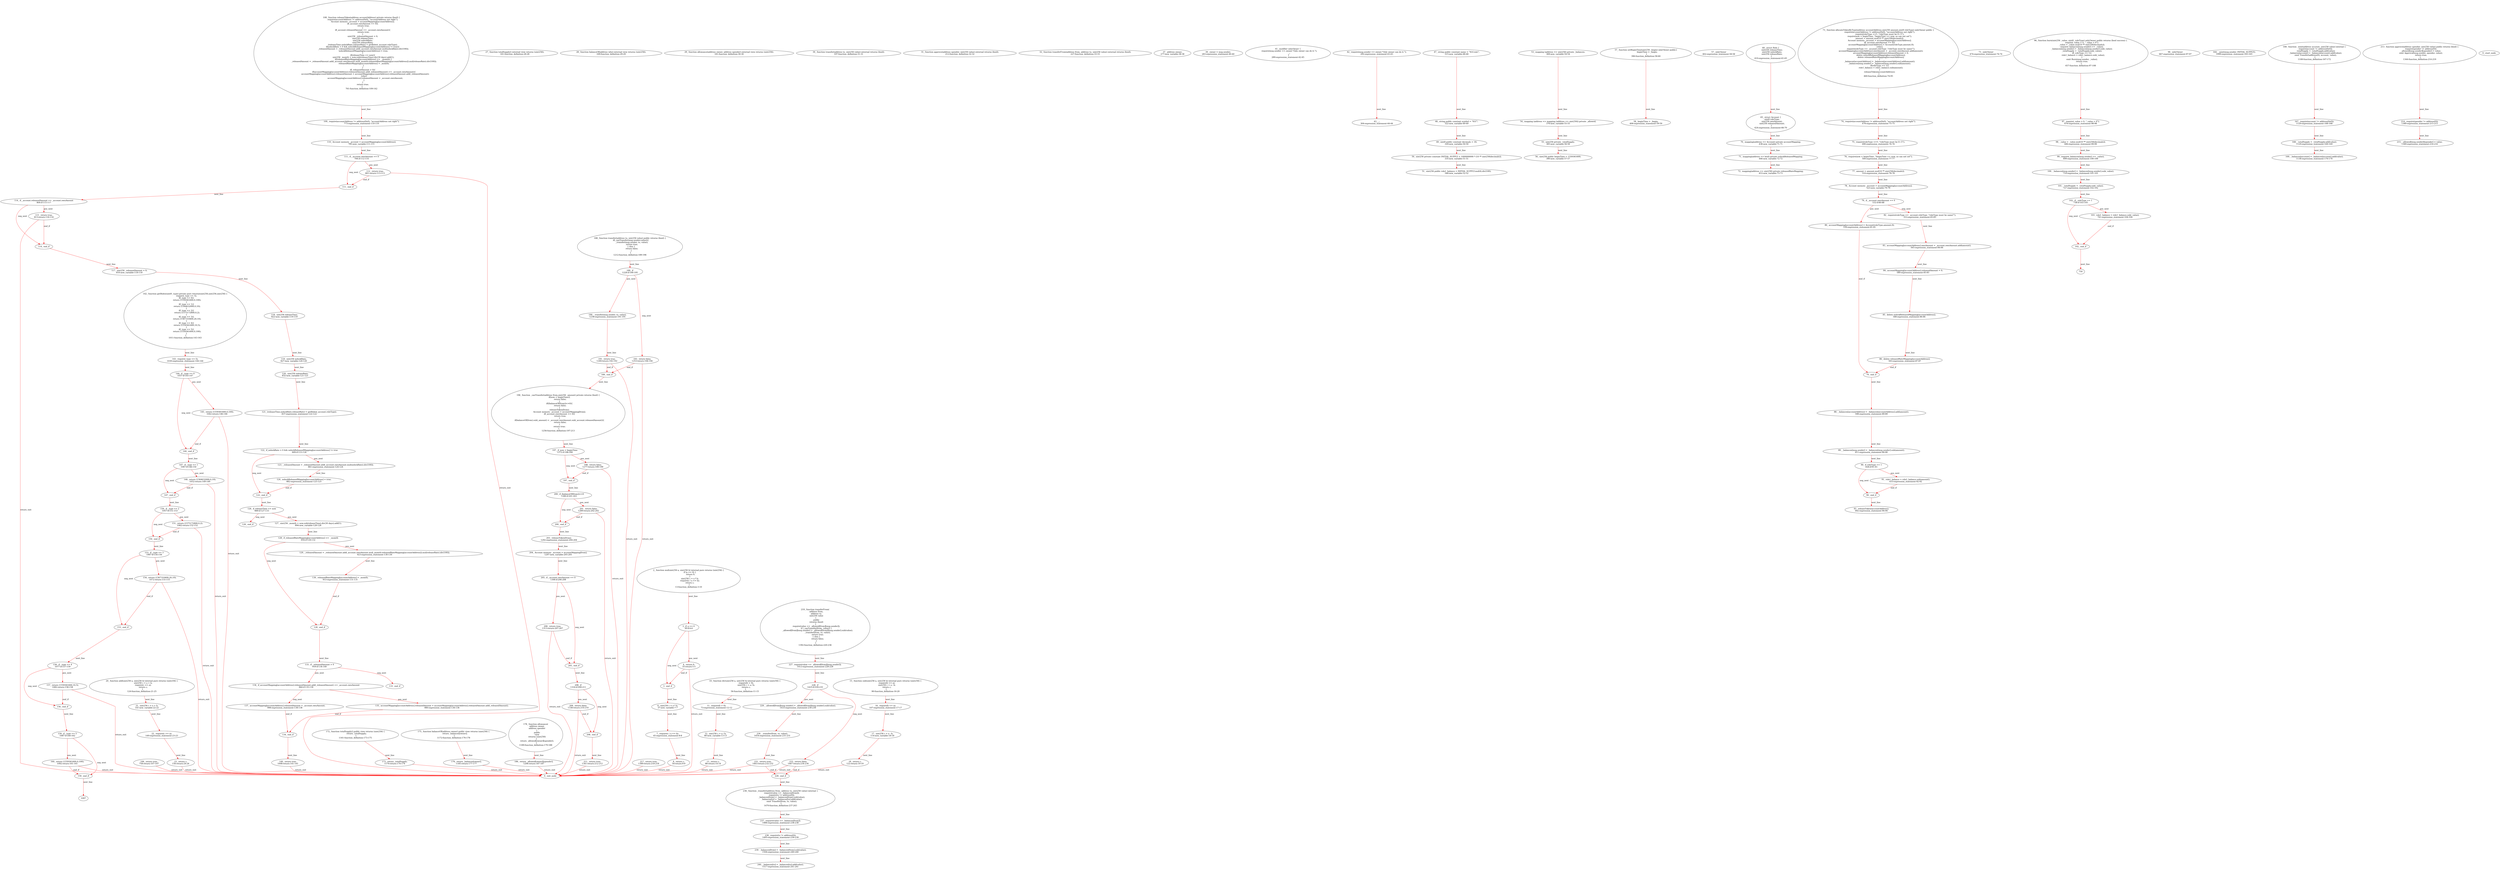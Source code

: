 digraph  {
13 [label="2_ function mul(uint256 a, uint256 b) internal pure returns (uint256) {\n    if (a == 0) {\n      return 0;\n    }\n    uint256 c = a * b;\n    require(c / a == b);\n    return c;\n  }\n13-function_definition-3-10", method="mul(uint256 a,uint256 b)", type_label=function_definition];
30 [label="3_ if_a == 0\n30-if-4-6", method="mul(uint256 a,uint256 b)", type_label=if];
1563 [label="3_ end_if", method="mul(uint256 a,uint256 b)", type_label=end_if];
35 [label="4_ return 0;\n35-return-5-5", method="mul(uint256 a,uint256 b)", type_label=return];
37 [label="6_ uint256 c = a * b;\n37-new_variable-7-7", method="mul(uint256 a,uint256 b)", type_label=new_variable];
45 [label="7_ require(c / a == b);\n45-expression_statement-8-8", method="mul(uint256 a,uint256 b)", type_label=expression_statement];
54 [label="8_ return c;\n54-return-9-9", method="mul(uint256 a,uint256 b)", type_label=return];
56 [label="10_ function div(uint256 a, uint256 b) internal pure returns (uint256) {\n    require(b > 0);\n    uint256 c = a / b;\n    return c;\n  }\n56-function_definition-11-15", method="div(uint256 a,uint256 b)", type_label=function_definition];
73 [label="11_ require(b > 0);\n73-expression_statement-12-12", method="div(uint256 a,uint256 b)", type_label=expression_statement];
80 [label="12_ uint256 c = a / b;\n80-new_variable-13-13", method="div(uint256 a,uint256 b)", type_label=new_variable];
88 [label="13_ return c;\n88-return-14-14", method="div(uint256 a,uint256 b)", type_label=return];
90 [label="15_ function sub(uint256 a, uint256 b) internal pure returns (uint256) {\n    require(b <= a);\n    uint256 c = a - b;\n    return c;\n  }\n90-function_definition-16-20", method="sub(uint256 a,uint256 b)", type_label=function_definition];
107 [label="16_ require(b <= a);\n107-expression_statement-17-17", method="sub(uint256 a,uint256 b)", type_label=expression_statement];
114 [label="17_ uint256 c = a - b;\n114-new_variable-18-18", method="sub(uint256 a,uint256 b)", type_label=new_variable];
122 [label="18_ return c;\n122-return-19-19", method="sub(uint256 a,uint256 b)", type_label=return];
124 [label="20_ function add(uint256 a, uint256 b) internal pure returns (uint256) {\n    uint256 c = a + b;\n    require(c >= a);\n    return c;\n  }\n124-function_definition-21-25", method="add(uint256 a,uint256 b)", type_label=function_definition];
141 [label="21_ uint256 c = a + b;\n141-new_variable-22-22", method="add(uint256 a,uint256 b)", type_label=new_variable];
149 [label="22_ require(c >= a);\n149-expression_statement-23-23", method="add(uint256 a,uint256 b)", type_label=expression_statement];
156 [label="23_ return c;\n156-return-24-24", method="add(uint256 a,uint256 b)", type_label=return];
161 [label="27_ function totalSupply() external view returns (uint256);\n161-function_definition-28-28", method="totalSupply()", type_label=function_definition];
169 [label="28_ function balanceOf(address who) external view returns (uint256);\n169-function_definition-29-29", method="balanceOf(address who)", type_label=function_definition];
181 [label="29_ function allowance(address owner, address spender) external view returns (uint256);\n181-function_definition-30-30", method="allowance(address owner,address spender)", type_label=function_definition];
197 [label="30_ function transfer(address to, uint256 value) external returns (bool);\n197-function_definition-31-31", method="transfer(address to,uint256 value)", type_label=function_definition];
212 [label="31_ function approve(address spender, uint256 value) external returns (bool);\n212-function_definition-32-32", method="approve(address spender,uint256 value)", type_label=function_definition];
227 [label="32_ function transferFrom(address from, address to, uint256 value) external returns (bool);\n227-function_definition-33-33", method="transferFrom(address from,address to,uint256 value)", type_label=function_definition];
277 [label="37_ address owner;\n277-new_variable-38-38", method="", type_label=new_variable];
283 [label="39_ owner = msg.sender;\n283-expression_statement-40-40", method="", type_label=expression_statement];
289 [label="41_ modifier onlyOwner {\n    require(msg.sender == owner,\"Only owner can do it.\");\n    _;\n  }\n289-expression_statement-42-45", method="", type_label=expression_statement];
292 [label="42_ require(msg.sender == owner,\"Only owner can do it.\");\n292-expression_statement-43-43", method="", type_label=expression_statement];
304 [label="43_ _;\n304-expression_statement-44-44", method="", type_label=expression_statement];
315 [label="47_ string public constant name = \"IGCcoin\";\n315-new_variable-48-48", method="", type_label=new_variable];
322 [label="48_ string public constant symbol = \"IGC\";\n322-new_variable-49-49", method="", type_label=new_variable];
329 [label="49_ uint8 public constant decimals = 18;\n329-new_variable-50-50", method="", type_label=new_variable];
335 [label="50_ uint256 private constant INITIAL_SUPPLY = 1000000000 * (10 ** uint256(decimals));\n335-new_variable-51-51", method="", type_label=new_variable];
348 [label="51_ uint256 public role1_balance = INITIAL_SUPPLY.mul(4).div(100);\n348-new_variable-52-52", method="", type_label=new_variable];
369 [label="53_ mapping (address => uint256) private _balances;\n369-new_variable-54-54", method="", type_label=new_variable];
376 [label="54_ mapping (address => mapping (address => uint256)) private _allowed;\n376-new_variable-55-55", method="", type_label=new_variable];
385 [label="55_ uint256 private _totalSupply;\n385-new_variable-56-56", method="", type_label=new_variable];
390 [label="56_ uint256 public beginTime = 1559361600;\n390-new_variable-57-57", method="", type_label=new_variable];
396 [label="57_ function setBeginTime(uint256 _begin) onlyOwner public{\n    beginTime = _begin;\n  }\n396-function_definition-58-60", method="setBeginTime(uint256 _begin)", type_label=function_definition];
402 [label="57_ onlyOwner\n402-expression_statement-58-58", method="setBeginTime(uint256 _begin)", type_label=expression_statement];
406 [label="58_ beginTime = _begin;\n406-expression_statement-59-59", method="setBeginTime(uint256 _begin)", type_label=expression_statement];
410 [label="60_ struct Role {\n    uint256 releaseTime;\n    uint256 nolockRate;\n    uint256 releaseRate;\n  }\n410-expression_statement-61-65", method="Role()", type_label=expression_statement];
424 [label="65_ struct Account {\n    uint8 roleType;\n    uint256 ownAmount;\n    uint256 releasedAmount;\n  }\n424-expression_statement-66-70", method="Account()", type_label=expression_statement];
438 [label="70_ mapping(address => Account) private accountMapping;\n438-new_variable-71-71", method="", type_label=new_variable];
446 [label="71_ mapping(address => bool) private nolockReleasedMapping;\n446-new_variable-72-72", method="", type_label=new_variable];
453 [label="72_ mapping(address => uint256) private releasedRateMapping;\n453-new_variable-73-73", method="", type_label=new_variable];
460 [label="73_ function allocateTokenByType(address accountAddress,uint256 amount,uint8 roleType) onlyOwner public {\n    require(accountAddress != address(0x0), \"accountAddress not right\");\n    require(roleType <=5 ,\"roleType must be 0~5\");\n    require(now < beginTime ,\"beginTime <= now, so can not set\");\n    amount = amount.mul(10 ** uint256(decimals));\n    Account memory _account = accountMapping[accountAddress];\n    if(_account.ownAmount == 0){\n         accountMapping[accountAddress] = Account(roleType,amount,0);\n    }else{\n        require(roleType == _account.roleType ,\"roleType must be same!\");\n        accountMapping[accountAddress].ownAmount = _account.ownAmount.add(amount);\n        accountMapping[accountAddress].releasedAmount = 0;\n        delete nolockReleasedMapping[accountAddress];\n        delete releasedRateMapping[accountAddress];\n    }\n    _balances[accountAddress] = _balances[accountAddress].add(amount);\n    _balances[msg.sender] = _balances[msg.sender].sub(amount);\n    if(roleType == 1){\n        role1_balance = role1_balance.sub(amount);\n    }\n    releaseToken(accountAddress);\n  }\n460-function_definition-74-95", method="allocateTokenByType(address accountAddress,uint256 amount,uint8 roleType)", type_label=function_definition];
474 [label="73_ onlyOwner\n474-expression_statement-74-74", method="allocateTokenByType(address accountAddress,uint256 amount,uint8 roleType)", type_label=expression_statement];
478 [label="74_ require(accountAddress != address(0x0), \"accountAddress not right\");\n478-expression_statement-75-75", method="allocateTokenByType(address accountAddress,uint256 amount,uint8 roleType)", type_label=expression_statement];
490 [label="75_ require(roleType <=5 ,\"roleType must be 0~5\");\n490-expression_statement-76-76", method="allocateTokenByType(address accountAddress,uint256 amount,uint8 roleType)", type_label=expression_statement];
500 [label="76_ require(now < beginTime ,\"beginTime <= now, so can not set\");\n500-expression_statement-77-77", method="allocateTokenByType(address accountAddress,uint256 amount,uint8 roleType)", type_label=expression_statement];
510 [label="77_ amount = amount.mul(10 ** uint256(decimals));\n510-expression_statement-78-78", method="allocateTokenByType(address accountAddress,uint256 amount,uint8 roleType)", type_label=expression_statement];
523 [label="78_ Account memory _account = accountMapping[accountAddress];\n523-new_variable-79-79", method="allocateTokenByType(address accountAddress,uint256 amount,uint8 roleType)", type_label=new_variable];
532 [label="79_ if__account.ownAmount == 0\n532-if-80-88", method="allocateTokenByType(address accountAddress,uint256 amount,uint8 roleType)", type_label=if];
2065 [label="79_ end_if", method="allocateTokenByType(address accountAddress,uint256 amount,uint8 roleType)", type_label=end_if];
539 [label="80_ accountMapping[accountAddress] = Account(roleType,amount,0);\n539-expression_statement-81-81", method="allocateTokenByType(address accountAddress,uint256 amount,uint8 roleType)", type_label=expression_statement];
553 [label="82_ require(roleType == _account.roleType ,\"roleType must be same!\");\n553-expression_statement-83-83", method="allocateTokenByType(address accountAddress,uint256 amount,uint8 roleType)", type_label=expression_statement];
565 [label="83_ accountMapping[accountAddress].ownAmount = _account.ownAmount.add(amount);\n565-expression_statement-84-84", method="allocateTokenByType(address accountAddress,uint256 amount,uint8 roleType)", type_label=expression_statement];
580 [label="84_ accountMapping[accountAddress].releasedAmount = 0;\n580-expression_statement-85-85", method="allocateTokenByType(address accountAddress,uint256 amount,uint8 roleType)", type_label=expression_statement];
588 [label="85_ delete nolockReleasedMapping[accountAddress];\n588-expression_statement-86-86", method="allocateTokenByType(address accountAddress,uint256 amount,uint8 roleType)", type_label=expression_statement];
593 [label="86_ delete releasedRateMapping[accountAddress];\n593-expression_statement-87-87", method="allocateTokenByType(address accountAddress,uint256 amount,uint8 roleType)", type_label=expression_statement];
598 [label="88_ _balances[accountAddress] = _balances[accountAddress].add(amount);\n598-expression_statement-89-89", method="allocateTokenByType(address accountAddress,uint256 amount,uint8 roleType)", type_label=expression_statement];
611 [label="89_ _balances[msg.sender] = _balances[msg.sender].sub(amount);\n611-expression_statement-90-90", method="allocateTokenByType(address accountAddress,uint256 amount,uint8 roleType)", type_label=expression_statement];
628 [label="90_ if_roleType == 1\n628-if-91-93", method="allocateTokenByType(address accountAddress,uint256 amount,uint8 roleType)", type_label=if];
2161 [label="90_ end_if", method="allocateTokenByType(address accountAddress,uint256 amount,uint8 roleType)", type_label=end_if];
633 [label="91_ role1_balance = role1_balance.sub(amount);\n633-expression_statement-92-92", method="allocateTokenByType(address accountAddress,uint256 amount,uint8 roleType)", type_label=expression_statement];
642 [label="93_ releaseToken(accountAddress);\n642-expression_statement-94-94", method="allocateTokenByType(address accountAddress,uint256 amount,uint8 roleType)", type_label=expression_statement];
657 [label="96_ function burn(uint256 _value, uint8 _roleType) onlyOwner public returns (bool success) {\n    require(_value > 0, \"_value > 0\");\n    _value = _value.mul(10 ** uint256(decimals));\n    require(_balances[msg.sender] >= _value);\n    _balances[msg.sender] = _balances[msg.sender].sub(_value);\n    _totalSupply = _totalSupply.sub(_value);\n    if(_roleType == 1){\n        role1_balance = role1_balance.sub(_value);\n    }\n    emit Burn(msg.sender, _value);\n    return true;\n  }\n657-function_definition-97-108", method="burn(uint256 _value,uint8 _roleType)", type_label=function_definition];
667 [label="96_ onlyOwner\n667-expression_statement-97-97", method="burn(uint256 _value,uint8 _roleType)", type_label=expression_statement];
676 [label="97_ require(_value > 0, \"_value > 0\");\n676-expression_statement-98-98", method="burn(uint256 _value,uint8 _roleType)", type_label=expression_statement];
686 [label="98_ _value = _value.mul(10 ** uint256(decimals));\n686-expression_statement-99-99", method="burn(uint256 _value,uint8 _roleType)", type_label=expression_statement];
699 [label="99_ require(_balances[msg.sender] >= _value);\n699-expression_statement-100-100", method="burn(uint256 _value,uint8 _roleType)", type_label=expression_statement];
710 [label="100_ _balances[msg.sender] = _balances[msg.sender].sub(_value);\n710-expression_statement-101-101", method="burn(uint256 _value,uint8 _roleType)", type_label=expression_statement];
727 [label="101_ _totalSupply = _totalSupply.sub(_value);\n727-expression_statement-102-102", method="burn(uint256 _value,uint8 _roleType)", type_label=expression_statement];
736 [label="102_ if__roleType == 1\n736-if-103-105", method="burn(uint256 _value,uint8 _roleType)", type_label=if];
2269 [label="102_ end_if", method="burn(uint256 _value,uint8 _roleType)", type_label=end_if];
741 [label="103_ role1_balance = role1_balance.sub(_value);\n741-expression_statement-104-104", method="burn(uint256 _value,uint8 _roleType)", type_label=expression_statement];
758 [label="106_ return true;\n758-return-107-107", method="burn(uint256 _value,uint8 _roleType)", type_label=return];
761 [label="108_ function releaseToken(address accountAddress) private returns (bool) {\n    require(accountAddress != address(0x0), \"accountAddress not right\");\n    Account memory _account = accountMapping[accountAddress];\n    if(_account.ownAmount == 0){\n      return true;\n    }\n    if(_account.releasedAmount == _account.ownAmount){\n      return true;\n    }\n    uint256 _releasedAmount = 0;\n    uint256 releaseTime;\n    uint256 nolockRate;\n    uint256 releaseRate;\n    (releaseTime,nolockRate,releaseRate) = getRoles(_account.roleType);\n    if(nolockRate > 0 && nolockReleasedMapping[accountAddress] != true){\n      _releasedAmount = _releasedAmount.add(_account.ownAmount.mul(nolockRate).div(100));\n      nolockReleasedMapping[accountAddress] = true;\n    }\n    if(releaseTime <= now){\n      uint256 _momth = now.sub(releaseTime).div(30 days).add(1);\n      if(releasedRateMapping[accountAddress] <=  _momth) {\n        _releasedAmount = _releasedAmount.add(_account.ownAmount.mul(_momth-releasedRateMapping[accountAddress]).mul(releaseRate).div(100));\n        releasedRateMapping[accountAddress] = _momth;\n      }\n    }\n    if(_releasedAmount > 0){\n        if(accountMapping[accountAddress].releasedAmount.add(_releasedAmount) <= _account.ownAmount){\n            accountMapping[accountAddress].releasedAmount = accountMapping[accountAddress].releasedAmount.add(_releasedAmount);\n        }else{\n            accountMapping[accountAddress].releasedAmount = _account.ownAmount;\n        }\n    }\n    return true;\n  }\n761-function_definition-109-142", method="releaseToken(address accountAddress)", type_label=function_definition];
773 [label="109_ require(accountAddress != address(0x0), \"accountAddress not right\");\n773-expression_statement-110-110", method="releaseToken(address accountAddress)", type_label=expression_statement];
785 [label="110_ Account memory _account = accountMapping[accountAddress];\n785-new_variable-111-111", method="releaseToken(address accountAddress)", type_label=new_variable];
794 [label="111_ if__account.ownAmount == 0\n794-if-112-114", method="releaseToken(address accountAddress)", type_label=if];
2327 [label="111_ end_if", method="releaseToken(address accountAddress)", type_label=end_if];
801 [label="112_ return true;\n801-return-113-113", method="releaseToken(address accountAddress)", type_label=return];
804 [label="114_ if__account.releasedAmount == _account.ownAmount\n804-if-115-117", method="releaseToken(address accountAddress)", type_label=if];
2337 [label="114_ end_if", method="releaseToken(address accountAddress)", type_label=end_if];
813 [label="115_ return true;\n813-return-116-116", method="releaseToken(address accountAddress)", type_label=return];
816 [label="117_ uint256 _releasedAmount = 0;\n816-new_variable-118-118", method="releaseToken(address accountAddress)", type_label=new_variable];
822 [label="118_ uint256 releaseTime;\n822-new_variable-119-119", method="releaseToken(address accountAddress)", type_label=new_variable];
827 [label="119_ uint256 nolockRate;\n827-new_variable-120-120", method="releaseToken(address accountAddress)", type_label=new_variable];
832 [label="120_ uint256 releaseRate;\n832-new_variable-121-121", method="releaseToken(address accountAddress)", type_label=new_variable];
837 [label="121_ (releaseTime,nolockRate,releaseRate) = getRoles(_account.roleType);\n837-expression_statement-122-122", method="releaseToken(address accountAddress)", type_label=expression_statement];
849 [label="122_ if_nolockRate > 0 && nolockReleasedMapping[accountAddress] != true\n849-if-123-126", method="releaseToken(address accountAddress)", type_label=if];
2382 [label="122_ end_if", method="releaseToken(address accountAddress)", type_label=end_if];
861 [label="123_ _releasedAmount = _releasedAmount.add(_account.ownAmount.mul(nolockRate).div(100));\n861-expression_statement-124-124", method="releaseToken(address accountAddress)", type_label=expression_statement];
882 [label="124_ nolockReleasedMapping[accountAddress] = true;\n882-expression_statement-125-125", method="releaseToken(address accountAddress)", type_label=expression_statement];
889 [label="126_ if_releaseTime <= now\n889-if-127-133", method="releaseToken(address accountAddress)", type_label=if];
2422 [label="126_ end_if", method="releaseToken(address accountAddress)", type_label=end_if];
894 [label="127_ uint256 _momth = now.sub(releaseTime).div(30 days).add(1);\n894-new_variable-128-128", method="releaseToken(address accountAddress)", type_label=new_variable];
916 [label="128_ if_releasedRateMapping[accountAddress] <=  _momth\n916-if-129-132", method="releaseToken(address accountAddress)", type_label=if];
2449 [label="128_ end_if", method="releaseToken(address accountAddress)", type_label=end_if];
923 [label="129_ _releasedAmount = _releasedAmount.add(_account.ownAmount.mul(_momth-releasedRateMapping[accountAddress]).mul(releaseRate).div(100));\n923-expression_statement-130-130", method="releaseToken(address accountAddress)", type_label=expression_statement];
953 [label="130_ releasedRateMapping[accountAddress] = _momth;\n953-expression_statement-131-131", method="releaseToken(address accountAddress)", type_label=expression_statement];
959 [label="133_ if__releasedAmount > 0\n959-if-134-140", method="releaseToken(address accountAddress)", type_label=if];
2492 [label="133_ end_if", method="releaseToken(address accountAddress)", type_label=end_if];
964 [label="134_ if_accountMapping[accountAddress].releasedAmount.add(_releasedAmount) <= _account.ownAmount\n964-if-135-139", method="releaseToken(address accountAddress)", type_label=if];
2497 [label="134_ end_if", method="releaseToken(address accountAddress)", type_label=end_if];
980 [label="135_ accountMapping[accountAddress].releasedAmount = accountMapping[accountAddress].releasedAmount.add(_releasedAmount);\n980-expression_statement-136-136", method="releaseToken(address accountAddress)", type_label=expression_statement];
998 [label="137_ accountMapping[accountAddress].releasedAmount = _account.ownAmount;\n998-expression_statement-138-138", method="releaseToken(address accountAddress)", type_label=expression_statement];
1008 [label="140_ return true;\n1008-return-141-141", method="releaseToken(address accountAddress)", type_label=return];
1011 [label="142_ function getRoles(uint8 _type) private pure returns(uint256,uint256,uint256) {\n    require(_type <= 5);\n    if(_type == 0){\n      return (1559361600,0,100);\n    }\n    if(_type == 1){\n      return (1564632000,0,10);\n    }\n    if(_type == 2){\n      return (1575172800,0,2);\n    }\n    if(_type == 3){\n      return (1567310400,20,10);\n    }\n    if(_type == 4){\n      return (1559361600,10,5);\n    }\n    if(_type == 5){\n      return (1559361600,0,100);\n    }\n  }\n1011-function_definition-143-163", method="getRoles(uint8 _type)", type_label=function_definition];
1030 [label="143_ require(_type <= 5);\n1030-expression_statement-144-144", method="getRoles(uint8 _type)", type_label=expression_statement];
1037 [label="144_ if__type == 0\n1037-if-145-147", method="getRoles(uint8 _type)", type_label=if];
2570 [label="144_ end_if", method="getRoles(uint8 _type)", type_label=end_if];
1042 [label="145_ return (1559361600,0,100);\n1042-return-146-146", method="getRoles(uint8 _type)", type_label=return];
1047 [label="147_ if__type == 1\n1047-if-148-150", method="getRoles(uint8 _type)", type_label=if];
2580 [label="147_ end_if", method="getRoles(uint8 _type)", type_label=end_if];
1052 [label="148_ return (1564632000,0,10);\n1052-return-149-149", method="getRoles(uint8 _type)", type_label=return];
1057 [label="150_ if__type == 2\n1057-if-151-153", method="getRoles(uint8 _type)", type_label=if];
2590 [label="150_ end_if", method="getRoles(uint8 _type)", type_label=end_if];
1062 [label="151_ return (1575172800,0,2);\n1062-return-152-152", method="getRoles(uint8 _type)", type_label=return];
1067 [label="153_ if__type == 3\n1067-if-154-156", method="getRoles(uint8 _type)", type_label=if];
2600 [label="153_ end_if", method="getRoles(uint8 _type)", type_label=end_if];
1072 [label="154_ return (1567310400,20,10);\n1072-return-155-155", method="getRoles(uint8 _type)", type_label=return];
1077 [label="156_ if__type == 4\n1077-if-157-159", method="getRoles(uint8 _type)", type_label=if];
2610 [label="156_ end_if", method="getRoles(uint8 _type)", type_label=end_if];
1082 [label="157_ return (1559361600,10,5);\n1082-return-158-158", method="getRoles(uint8 _type)", type_label=return];
1087 [label="159_ if__type == 5\n1087-if-160-162", method="getRoles(uint8 _type)", type_label=if];
2620 [label="159_ end_if", method="getRoles(uint8 _type)", type_label=end_if];
1092 [label="160_ return (1559361600,0,100);\n1092-return-161-161", method="getRoles(uint8 _type)", type_label=return];
1099 [label="164_ _mint(msg.sender, INITIAL_SUPPLY);\n1099-expression_statement-165-165", method="", type_label=expression_statement];
1108 [label="166_ function _mint(address account, uint256 value) internal {\n    require(account != address(0x0));\n    _totalSupply = _totalSupply.add(value);\n    _balances[account] = _balances[account].add(value);\n    emit Transfer(address(0), account, value);\n  }\n1108-function_definition-167-172", method="_mint(address account,uint256 value)", type_label=function_definition];
1120 [label="167_ require(account != address(0x0));\n1120-expression_statement-168-168", method="_mint(address account,uint256 value)", type_label=expression_statement];
1129 [label="168_ _totalSupply = _totalSupply.add(value);\n1129-expression_statement-169-169", method="_mint(address account,uint256 value)", type_label=expression_statement];
1138 [label="169_ _balances[account] = _balances[account].add(value);\n1138-expression_statement-170-170", method="_mint(address account,uint256 value)", type_label=expression_statement];
1161 [label="172_ function totalSupply() public view returns (uint256) {\n    return _totalSupply;\n  }\n1161-function_definition-173-175", method="totalSupply()", type_label=function_definition];
1170 [label="173_ return _totalSupply;\n1170-return-174-174", method="totalSupply()", type_label=return];
1172 [label="175_ function balanceOf(address owner) public view returns (uint256) {\n    return _balances[owner];\n  }\n1172-function_definition-176-178", method="balanceOf(address owner)", type_label=function_definition];
1185 [label="176_ return _balances[owner];\n1185-return-177-177", method="balanceOf(address owner)", type_label=return];
1189 [label="178_ function allowance(\n    address owner,\n    address spender\n   )\n    public\n    view\n    returns (uint256)\n  {\n    return _allowed[owner][spender];\n  }\n1189-function_definition-179-188", method="allowance(address owner,address spender)", type_label=function_definition];
1206 [label="186_ return _allowed[owner][spender];\n1206-return-187-187", method="allowance(address owner,address spender)", type_label=return];
1212 [label="188_ function transfer(address to, uint256 value) public returns (bool) {\n    if(_canTransfer(msg.sender,value)){ \n      _transfer(msg.sender, to, value);\n      return true;\n    } else {\n      return false;\n    }\n  }\n1212-function_definition-189-196", method="transfer(address to,uint256 value)", type_label=function_definition];
1228 [label="189_ if\n1228-if-190-195", method="transfer(address to,uint256 value)", type_label=if];
2761 [label="189_ end_if", method="transfer(address to,uint256 value)", type_label=end_if];
1238 [label="190_ _transfer(msg.sender, to, value);\n1238-expression_statement-191-191", method="transfer(address to,uint256 value)", type_label=expression_statement];
1249 [label="191_ return true;\n1249-return-192-192", method="transfer(address to,uint256 value)", type_label=return];
1253 [label="193_ return false;\n1253-return-194-194", method="transfer(address to,uint256 value)", type_label=return];
1256 [label="196_ function _canTransfer(address from,uint256 _amount) private returns (bool) {\n    if(now < beginTime){\n      return false;\n    }\n    if((balanceOf(from))<=0){\n      return false;\n    }\n    releaseToken(from);\n    Account memory _account = accountMapping[from];\n    if(_account.ownAmount == 0){\n      return true;\n    }\n    if(balanceOf(from).sub(_amount) < _account.ownAmount.sub(_account.releasedAmount)){\n      return false;\n    }\n    return true;\n  }\n1256-function_definition-197-213", method="_canTransfer(address from,uint256 _amount)", type_label=function_definition];
1272 [label="197_ if_now < beginTime\n1272-if-198-200", method="_canTransfer(address from,uint256 _amount)", type_label=if];
2805 [label="197_ end_if", method="_canTransfer(address from,uint256 _amount)", type_label=end_if];
1277 [label="198_ return false;\n1277-return-199-199", method="_canTransfer(address from,uint256 _amount)", type_label=return];
1280 [label="200_ if_(balanceOf(from))<=0\n1280-if-201-203", method="_canTransfer(address from,uint256 _amount)", type_label=if];
2813 [label="200_ end_if", method="_canTransfer(address from,uint256 _amount)", type_label=end_if];
1289 [label="201_ return false;\n1289-return-202-202", method="_canTransfer(address from,uint256 _amount)", type_label=return];
1292 [label="203_ releaseToken(from);\n1292-expression_statement-204-204", method="_canTransfer(address from,uint256 _amount)", type_label=expression_statement];
1297 [label="204_ Account memory _account = accountMapping[from];\n1297-new_variable-205-205", method="_canTransfer(address from,uint256 _amount)", type_label=new_variable];
1306 [label="205_ if__account.ownAmount == 0\n1306-if-206-208", method="_canTransfer(address from,uint256 _amount)", type_label=if];
2839 [label="205_ end_if", method="_canTransfer(address from,uint256 _amount)", type_label=end_if];
1313 [label="206_ return true;\n1313-return-207-207", method="_canTransfer(address from,uint256 _amount)", type_label=return];
1316 [label="208_ if\n1316-if-209-211", method="_canTransfer(address from,uint256 _amount)", type_label=if];
2849 [label="208_ end_if", method="_canTransfer(address from,uint256 _amount)", type_label=end_if];
1338 [label="209_ return false;\n1338-return-210-210", method="_canTransfer(address from,uint256 _amount)", type_label=return];
1341 [label="211_ return true;\n1341-return-212-212", method="_canTransfer(address from,uint256 _amount)", type_label=return];
1344 [label="213_ function approve(address spender, uint256 value) public returns (bool) {\n    require(spender != address(0));\n    _allowed[msg.sender][spender] = value;\n    emit Approval(msg.sender, spender, value);\n    return true;\n  }\n1344-function_definition-214-219", method="approve(address spender,uint256 value)", type_label=function_definition];
1360 [label="214_ require(spender != address(0));\n1360-expression_statement-215-215", method="approve(address spender,uint256 value)", type_label=expression_statement];
1369 [label="215_ _allowed[msg.sender][spender] = value;\n1369-expression_statement-216-216", method="approve(address spender,uint256 value)", type_label=expression_statement];
1389 [label="217_ return true;\n1389-return-218-218", method="approve(address spender,uint256 value)", type_label=return];
1392 [label="219_ function transferFrom(\n    address from,\n    address to,\n    uint256 value\n  )\n    public\n    returns (bool)\n  {\n    require(value <= _allowed[from][msg.sender]);\n    if (_canTransfer(from, value)) {\n        _allowed[from][msg.sender] = _allowed[from][msg.sender].sub(value);\n        _transfer(from, to, value);\n        return true;\n    } else {\n        return false;\n    }\n  }\n1392-function_definition-220-236", method="transferFrom(address from,address to,uint256 value)", type_label=function_definition];
1412 [label="227_ require(value <= _allowed[from][msg.sender]);\n1412-expression_statement-228-228", method="transferFrom(address from,address to,uint256 value)", type_label=expression_statement];
1425 [label="228_ if\n1425-if-229-235", method="transferFrom(address from,address to,uint256 value)", type_label=if];
2958 [label="228_ end_if", method="transferFrom(address from,address to,uint256 value)", type_label=end_if];
1433 [label="229_ _allowed[from][msg.sender] = _allowed[from][msg.sender].sub(value);\n1433-expression_statement-230-230", method="transferFrom(address from,address to,uint256 value)", type_label=expression_statement];
1454 [label="230_ _transfer(from, to, value);\n1454-expression_statement-231-231", method="transferFrom(address from,address to,uint256 value)", type_label=expression_statement];
1463 [label="231_ return true;\n1463-return-232-232", method="transferFrom(address from,address to,uint256 value)", type_label=return];
1467 [label="233_ return false;\n1467-return-234-234", method="transferFrom(address from,address to,uint256 value)", type_label=return];
1470 [label="236_ function _transfer(address from, address to, uint256 value) internal {\n    require(value <= _balances[from]);\n    require(to != address(0));\n    _balances[from] = _balances[from].sub(value);\n    _balances[to] = _balances[to].add(value);\n    emit Transfer(from, to, value);\n  }\n1470-function_definition-237-243", method="_transfer(address from,address to,uint256 value)", type_label=function_definition];
1486 [label="237_ require(value <= _balances[from]);\n1486-expression_statement-238-238", method="_transfer(address from,address to,uint256 value)", type_label=expression_statement];
1495 [label="238_ require(to != address(0));\n1495-expression_statement-239-239", method="_transfer(address from,address to,uint256 value)", type_label=expression_statement];
1504 [label="239_ _balances[from] = _balances[from].sub(value);\n1504-expression_statement-240-240", method="_transfer(address from,address to,uint256 value)", type_label=expression_statement];
1517 [label="240_ _balances[to] = _balances[to].add(value);\n1517-expression_statement-241-241", method="_transfer(address from,address to,uint256 value)", type_label=expression_statement];
1 [label="0_ start_node", method="", type_label=start];
2 [label="0_ exit_node", method="", type_label=exit];
750;
1097;
13 -> 30  [color=red, controlflow_type=next_line, edge_type=CFG_edge, key=0, label=next_line];
30 -> 35  [color=red, controlflow_type=pos_next, edge_type=CFG_edge, key=0, label=pos_next];
30 -> 1563  [color=red, controlflow_type=neg_next, edge_type=CFG_edge, key=0, label=neg_next];
1563 -> 37  [color=red, controlflow_type=next_line, edge_type=CFG_edge, key=0, label=next_line];
35 -> 1563  [color=red, controlflow_type=end_if, edge_type=CFG_edge, key=0, label=end_if];
35 -> 2  [color=red, controlflow_type=return_exit, edge_type=CFG_edge, key=0, label=return_exit];
37 -> 45  [color=red, controlflow_type=next_line, edge_type=CFG_edge, key=0, label=next_line];
45 -> 54  [color=red, controlflow_type=next_line, edge_type=CFG_edge, key=0, label=next_line];
54 -> 2  [color=red, controlflow_type=return_exit, edge_type=CFG_edge, key=0, label=return_exit];
56 -> 73  [color=red, controlflow_type=next_line, edge_type=CFG_edge, key=0, label=next_line];
73 -> 80  [color=red, controlflow_type=next_line, edge_type=CFG_edge, key=0, label=next_line];
80 -> 88  [color=red, controlflow_type=next_line, edge_type=CFG_edge, key=0, label=next_line];
88 -> 2  [color=red, controlflow_type=return_exit, edge_type=CFG_edge, key=0, label=return_exit];
90 -> 107  [color=red, controlflow_type=next_line, edge_type=CFG_edge, key=0, label=next_line];
107 -> 114  [color=red, controlflow_type=next_line, edge_type=CFG_edge, key=0, label=next_line];
114 -> 122  [color=red, controlflow_type=next_line, edge_type=CFG_edge, key=0, label=next_line];
122 -> 2  [color=red, controlflow_type=return_exit, edge_type=CFG_edge, key=0, label=return_exit];
124 -> 141  [color=red, controlflow_type=next_line, edge_type=CFG_edge, key=0, label=next_line];
141 -> 149  [color=red, controlflow_type=next_line, edge_type=CFG_edge, key=0, label=next_line];
149 -> 156  [color=red, controlflow_type=next_line, edge_type=CFG_edge, key=0, label=next_line];
156 -> 2  [color=red, controlflow_type=return_exit, edge_type=CFG_edge, key=0, label=return_exit];
292 -> 304  [color=red, controlflow_type=next_line, edge_type=CFG_edge, key=0, label=next_line];
315 -> 322  [color=red, controlflow_type=next_line, edge_type=CFG_edge, key=0, label=next_line];
322 -> 329  [color=red, controlflow_type=next_line, edge_type=CFG_edge, key=0, label=next_line];
329 -> 335  [color=red, controlflow_type=next_line, edge_type=CFG_edge, key=0, label=next_line];
335 -> 348  [color=red, controlflow_type=next_line, edge_type=CFG_edge, key=0, label=next_line];
369 -> 376  [color=red, controlflow_type=next_line, edge_type=CFG_edge, key=0, label=next_line];
376 -> 385  [color=red, controlflow_type=next_line, edge_type=CFG_edge, key=0, label=next_line];
385 -> 390  [color=red, controlflow_type=next_line, edge_type=CFG_edge, key=0, label=next_line];
396 -> 406  [color=red, controlflow_type=next_line, edge_type=CFG_edge, key=0, label=next_line];
410 -> 424  [color=red, controlflow_type=next_line, edge_type=CFG_edge, key=0, label=next_line];
424 -> 438  [color=red, controlflow_type=next_line, edge_type=CFG_edge, key=0, label=next_line];
438 -> 446  [color=red, controlflow_type=next_line, edge_type=CFG_edge, key=0, label=next_line];
446 -> 453  [color=red, controlflow_type=next_line, edge_type=CFG_edge, key=0, label=next_line];
460 -> 478  [color=red, controlflow_type=next_line, edge_type=CFG_edge, key=0, label=next_line];
478 -> 490  [color=red, controlflow_type=next_line, edge_type=CFG_edge, key=0, label=next_line];
490 -> 500  [color=red, controlflow_type=next_line, edge_type=CFG_edge, key=0, label=next_line];
500 -> 510  [color=red, controlflow_type=next_line, edge_type=CFG_edge, key=0, label=next_line];
510 -> 523  [color=red, controlflow_type=next_line, edge_type=CFG_edge, key=0, label=next_line];
523 -> 532  [color=red, controlflow_type=next_line, edge_type=CFG_edge, key=0, label=next_line];
532 -> 539  [color=red, controlflow_type=pos_next, edge_type=CFG_edge, key=0, label=pos_next];
532 -> 553  [color=red, controlflow_type=neg_next, edge_type=CFG_edge, key=0, label=neg_next];
2065 -> 598  [color=red, controlflow_type=next_line, edge_type=CFG_edge, key=0, label=next_line];
539 -> 2065  [color=red, controlflow_type=end_if, edge_type=CFG_edge, key=0, label=end_if];
553 -> 565  [color=red, controlflow_type=next_line, edge_type=CFG_edge, key=0, label=next_line];
565 -> 580  [color=red, controlflow_type=next_line, edge_type=CFG_edge, key=0, label=next_line];
580 -> 588  [color=red, controlflow_type=next_line, edge_type=CFG_edge, key=0, label=next_line];
588 -> 593  [color=red, controlflow_type=next_line, edge_type=CFG_edge, key=0, label=next_line];
593 -> 2065  [color=red, controlflow_type=end_if, edge_type=CFG_edge, key=0, label=end_if];
598 -> 611  [color=red, controlflow_type=next_line, edge_type=CFG_edge, key=0, label=next_line];
611 -> 628  [color=red, controlflow_type=next_line, edge_type=CFG_edge, key=0, label=next_line];
628 -> 633  [color=red, controlflow_type=pos_next, edge_type=CFG_edge, key=0, label=pos_next];
628 -> 2161  [color=red, controlflow_type=neg_next, edge_type=CFG_edge, key=0, label=neg_next];
2161 -> 642  [color=red, controlflow_type=next_line, edge_type=CFG_edge, key=0, label=next_line];
633 -> 2161  [color=red, controlflow_type=end_if, edge_type=CFG_edge, key=0, label=end_if];
657 -> 676  [color=red, controlflow_type=next_line, edge_type=CFG_edge, key=0, label=next_line];
676 -> 686  [color=red, controlflow_type=next_line, edge_type=CFG_edge, key=0, label=next_line];
686 -> 699  [color=red, controlflow_type=next_line, edge_type=CFG_edge, key=0, label=next_line];
699 -> 710  [color=red, controlflow_type=next_line, edge_type=CFG_edge, key=0, label=next_line];
710 -> 727  [color=red, controlflow_type=next_line, edge_type=CFG_edge, key=0, label=next_line];
727 -> 736  [color=red, controlflow_type=next_line, edge_type=CFG_edge, key=0, label=next_line];
736 -> 741  [color=red, controlflow_type=pos_next, edge_type=CFG_edge, key=0, label=pos_next];
736 -> 2269  [color=red, controlflow_type=neg_next, edge_type=CFG_edge, key=0, label=neg_next];
2269 -> 750  [color=red, controlflow_type=next_line, edge_type=CFG_edge, key=0, label=next_line];
741 -> 2269  [color=red, controlflow_type=end_if, edge_type=CFG_edge, key=0, label=end_if];
758 -> 2  [color=red, controlflow_type=return_exit, edge_type=CFG_edge, key=0, label=return_exit];
761 -> 773  [color=red, controlflow_type=next_line, edge_type=CFG_edge, key=0, label=next_line];
773 -> 785  [color=red, controlflow_type=next_line, edge_type=CFG_edge, key=0, label=next_line];
785 -> 794  [color=red, controlflow_type=next_line, edge_type=CFG_edge, key=0, label=next_line];
794 -> 801  [color=red, controlflow_type=pos_next, edge_type=CFG_edge, key=0, label=pos_next];
794 -> 2327  [color=red, controlflow_type=neg_next, edge_type=CFG_edge, key=0, label=neg_next];
2327 -> 804  [color=red, controlflow_type=next_line, edge_type=CFG_edge, key=0, label=next_line];
801 -> 2327  [color=red, controlflow_type=end_if, edge_type=CFG_edge, key=0, label=end_if];
801 -> 2  [color=red, controlflow_type=return_exit, edge_type=CFG_edge, key=0, label=return_exit];
804 -> 813  [color=red, controlflow_type=pos_next, edge_type=CFG_edge, key=0, label=pos_next];
804 -> 2337  [color=red, controlflow_type=neg_next, edge_type=CFG_edge, key=0, label=neg_next];
2337 -> 816  [color=red, controlflow_type=next_line, edge_type=CFG_edge, key=0, label=next_line];
813 -> 2337  [color=red, controlflow_type=end_if, edge_type=CFG_edge, key=0, label=end_if];
813 -> 2  [color=red, controlflow_type=return_exit, edge_type=CFG_edge, key=0, label=return_exit];
816 -> 822  [color=red, controlflow_type=next_line, edge_type=CFG_edge, key=0, label=next_line];
822 -> 827  [color=red, controlflow_type=next_line, edge_type=CFG_edge, key=0, label=next_line];
827 -> 832  [color=red, controlflow_type=next_line, edge_type=CFG_edge, key=0, label=next_line];
832 -> 837  [color=red, controlflow_type=next_line, edge_type=CFG_edge, key=0, label=next_line];
837 -> 849  [color=red, controlflow_type=next_line, edge_type=CFG_edge, key=0, label=next_line];
849 -> 861  [color=red, controlflow_type=pos_next, edge_type=CFG_edge, key=0, label=pos_next];
849 -> 2382  [color=red, controlflow_type=neg_next, edge_type=CFG_edge, key=0, label=neg_next];
2382 -> 889  [color=red, controlflow_type=next_line, edge_type=CFG_edge, key=0, label=next_line];
861 -> 882  [color=red, controlflow_type=next_line, edge_type=CFG_edge, key=0, label=next_line];
882 -> 2382  [color=red, controlflow_type=end_if, edge_type=CFG_edge, key=0, label=end_if];
889 -> 894  [color=red, controlflow_type=pos_next, edge_type=CFG_edge, key=0, label=pos_next];
889 -> 2422  [color=red, controlflow_type=neg_next, edge_type=CFG_edge, key=0, label=neg_next];
894 -> 916  [color=red, controlflow_type=next_line, edge_type=CFG_edge, key=0, label=next_line];
916 -> 923  [color=red, controlflow_type=pos_next, edge_type=CFG_edge, key=0, label=pos_next];
916 -> 2449  [color=red, controlflow_type=neg_next, edge_type=CFG_edge, key=0, label=neg_next];
2449 -> 959  [color=red, controlflow_type=next_line, edge_type=CFG_edge, key=0, label=next_line];
923 -> 953  [color=red, controlflow_type=next_line, edge_type=CFG_edge, key=0, label=next_line];
953 -> 2449  [color=red, controlflow_type=end_if, edge_type=CFG_edge, key=0, label=end_if];
959 -> 964  [color=red, controlflow_type=pos_next, edge_type=CFG_edge, key=0, label=pos_next];
959 -> 2492  [color=red, controlflow_type=neg_next, edge_type=CFG_edge, key=0, label=neg_next];
964 -> 980  [color=red, controlflow_type=pos_next, edge_type=CFG_edge, key=0, label=pos_next];
964 -> 998  [color=red, controlflow_type=neg_next, edge_type=CFG_edge, key=0, label=neg_next];
2497 -> 1008  [color=red, controlflow_type=next_line, edge_type=CFG_edge, key=0, label=next_line];
980 -> 2497  [color=red, controlflow_type=end_if, edge_type=CFG_edge, key=0, label=end_if];
998 -> 2497  [color=red, controlflow_type=end_if, edge_type=CFG_edge, key=0, label=end_if];
1008 -> 2  [color=red, controlflow_type=return_exit, edge_type=CFG_edge, key=0, label=return_exit];
1011 -> 1030  [color=red, controlflow_type=next_line, edge_type=CFG_edge, key=0, label=next_line];
1030 -> 1037  [color=red, controlflow_type=next_line, edge_type=CFG_edge, key=0, label=next_line];
1037 -> 1042  [color=red, controlflow_type=pos_next, edge_type=CFG_edge, key=0, label=pos_next];
1037 -> 2570  [color=red, controlflow_type=neg_next, edge_type=CFG_edge, key=0, label=neg_next];
2570 -> 1047  [color=red, controlflow_type=next_line, edge_type=CFG_edge, key=0, label=next_line];
1042 -> 2570  [color=red, controlflow_type=end_if, edge_type=CFG_edge, key=0, label=end_if];
1042 -> 2  [color=red, controlflow_type=return_exit, edge_type=CFG_edge, key=0, label=return_exit];
1047 -> 1052  [color=red, controlflow_type=pos_next, edge_type=CFG_edge, key=0, label=pos_next];
1047 -> 2580  [color=red, controlflow_type=neg_next, edge_type=CFG_edge, key=0, label=neg_next];
2580 -> 1057  [color=red, controlflow_type=next_line, edge_type=CFG_edge, key=0, label=next_line];
1052 -> 2580  [color=red, controlflow_type=end_if, edge_type=CFG_edge, key=0, label=end_if];
1052 -> 2  [color=red, controlflow_type=return_exit, edge_type=CFG_edge, key=0, label=return_exit];
1057 -> 1062  [color=red, controlflow_type=pos_next, edge_type=CFG_edge, key=0, label=pos_next];
1057 -> 2590  [color=red, controlflow_type=neg_next, edge_type=CFG_edge, key=0, label=neg_next];
2590 -> 1067  [color=red, controlflow_type=next_line, edge_type=CFG_edge, key=0, label=next_line];
1062 -> 2590  [color=red, controlflow_type=end_if, edge_type=CFG_edge, key=0, label=end_if];
1062 -> 2  [color=red, controlflow_type=return_exit, edge_type=CFG_edge, key=0, label=return_exit];
1067 -> 1072  [color=red, controlflow_type=pos_next, edge_type=CFG_edge, key=0, label=pos_next];
1067 -> 2600  [color=red, controlflow_type=neg_next, edge_type=CFG_edge, key=0, label=neg_next];
2600 -> 1077  [color=red, controlflow_type=next_line, edge_type=CFG_edge, key=0, label=next_line];
1072 -> 2600  [color=red, controlflow_type=end_if, edge_type=CFG_edge, key=0, label=end_if];
1072 -> 2  [color=red, controlflow_type=return_exit, edge_type=CFG_edge, key=0, label=return_exit];
1077 -> 1082  [color=red, controlflow_type=pos_next, edge_type=CFG_edge, key=0, label=pos_next];
1077 -> 2610  [color=red, controlflow_type=neg_next, edge_type=CFG_edge, key=0, label=neg_next];
2610 -> 1087  [color=red, controlflow_type=next_line, edge_type=CFG_edge, key=0, label=next_line];
1082 -> 2610  [color=red, controlflow_type=end_if, edge_type=CFG_edge, key=0, label=end_if];
1082 -> 2  [color=red, controlflow_type=return_exit, edge_type=CFG_edge, key=0, label=return_exit];
1087 -> 1092  [color=red, controlflow_type=pos_next, edge_type=CFG_edge, key=0, label=pos_next];
1087 -> 2620  [color=red, controlflow_type=neg_next, edge_type=CFG_edge, key=0, label=neg_next];
2620 -> 1097  [color=red, controlflow_type=next_line, edge_type=CFG_edge, key=0, label=next_line];
1092 -> 2620  [color=red, controlflow_type=end_if, edge_type=CFG_edge, key=0, label=end_if];
1092 -> 2  [color=red, controlflow_type=return_exit, edge_type=CFG_edge, key=0, label=return_exit];
1108 -> 1120  [color=red, controlflow_type=next_line, edge_type=CFG_edge, key=0, label=next_line];
1120 -> 1129  [color=red, controlflow_type=next_line, edge_type=CFG_edge, key=0, label=next_line];
1129 -> 1138  [color=red, controlflow_type=next_line, edge_type=CFG_edge, key=0, label=next_line];
1161 -> 1170  [color=red, controlflow_type=next_line, edge_type=CFG_edge, key=0, label=next_line];
1170 -> 2  [color=red, controlflow_type=return_exit, edge_type=CFG_edge, key=0, label=return_exit];
1172 -> 1185  [color=red, controlflow_type=next_line, edge_type=CFG_edge, key=0, label=next_line];
1185 -> 2  [color=red, controlflow_type=return_exit, edge_type=CFG_edge, key=0, label=return_exit];
1189 -> 1206  [color=red, controlflow_type=next_line, edge_type=CFG_edge, key=0, label=next_line];
1206 -> 2  [color=red, controlflow_type=return_exit, edge_type=CFG_edge, key=0, label=return_exit];
1212 -> 1228  [color=red, controlflow_type=next_line, edge_type=CFG_edge, key=0, label=next_line];
1228 -> 1238  [color=red, controlflow_type=pos_next, edge_type=CFG_edge, key=0, label=pos_next];
1228 -> 1253  [color=red, controlflow_type=neg_next, edge_type=CFG_edge, key=0, label=neg_next];
2761 -> 1256  [color=red, controlflow_type=next_line, edge_type=CFG_edge, key=0, label=next_line];
1238 -> 1249  [color=red, controlflow_type=next_line, edge_type=CFG_edge, key=0, label=next_line];
1249 -> 2761  [color=red, controlflow_type=end_if, edge_type=CFG_edge, key=0, label=end_if];
1249 -> 2  [color=red, controlflow_type=return_exit, edge_type=CFG_edge, key=0, label=return_exit];
1253 -> 2761  [color=red, controlflow_type=end_if, edge_type=CFG_edge, key=0, label=end_if];
1253 -> 2  [color=red, controlflow_type=return_exit, edge_type=CFG_edge, key=0, label=return_exit];
1256 -> 1272  [color=red, controlflow_type=next_line, edge_type=CFG_edge, key=0, label=next_line];
1272 -> 1277  [color=red, controlflow_type=pos_next, edge_type=CFG_edge, key=0, label=pos_next];
1272 -> 2805  [color=red, controlflow_type=neg_next, edge_type=CFG_edge, key=0, label=neg_next];
2805 -> 1280  [color=red, controlflow_type=next_line, edge_type=CFG_edge, key=0, label=next_line];
1277 -> 2805  [color=red, controlflow_type=end_if, edge_type=CFG_edge, key=0, label=end_if];
1277 -> 2  [color=red, controlflow_type=return_exit, edge_type=CFG_edge, key=0, label=return_exit];
1280 -> 1289  [color=red, controlflow_type=pos_next, edge_type=CFG_edge, key=0, label=pos_next];
1280 -> 2813  [color=red, controlflow_type=neg_next, edge_type=CFG_edge, key=0, label=neg_next];
2813 -> 1292  [color=red, controlflow_type=next_line, edge_type=CFG_edge, key=0, label=next_line];
1289 -> 2813  [color=red, controlflow_type=end_if, edge_type=CFG_edge, key=0, label=end_if];
1289 -> 2  [color=red, controlflow_type=return_exit, edge_type=CFG_edge, key=0, label=return_exit];
1292 -> 1297  [color=red, controlflow_type=next_line, edge_type=CFG_edge, key=0, label=next_line];
1297 -> 1306  [color=red, controlflow_type=next_line, edge_type=CFG_edge, key=0, label=next_line];
1306 -> 1313  [color=red, controlflow_type=pos_next, edge_type=CFG_edge, key=0, label=pos_next];
1306 -> 2839  [color=red, controlflow_type=neg_next, edge_type=CFG_edge, key=0, label=neg_next];
2839 -> 1316  [color=red, controlflow_type=next_line, edge_type=CFG_edge, key=0, label=next_line];
1313 -> 2839  [color=red, controlflow_type=end_if, edge_type=CFG_edge, key=0, label=end_if];
1313 -> 2  [color=red, controlflow_type=return_exit, edge_type=CFG_edge, key=0, label=return_exit];
1316 -> 1338  [color=red, controlflow_type=pos_next, edge_type=CFG_edge, key=0, label=pos_next];
1316 -> 2849  [color=red, controlflow_type=neg_next, edge_type=CFG_edge, key=0, label=neg_next];
2849 -> 1341  [color=red, controlflow_type=next_line, edge_type=CFG_edge, key=0, label=next_line];
1338 -> 2849  [color=red, controlflow_type=end_if, edge_type=CFG_edge, key=0, label=end_if];
1338 -> 2  [color=red, controlflow_type=return_exit, edge_type=CFG_edge, key=0, label=return_exit];
1341 -> 2  [color=red, controlflow_type=return_exit, edge_type=CFG_edge, key=0, label=return_exit];
1344 -> 1360  [color=red, controlflow_type=next_line, edge_type=CFG_edge, key=0, label=next_line];
1360 -> 1369  [color=red, controlflow_type=next_line, edge_type=CFG_edge, key=0, label=next_line];
1389 -> 2  [color=red, controlflow_type=return_exit, edge_type=CFG_edge, key=0, label=return_exit];
1392 -> 1412  [color=red, controlflow_type=next_line, edge_type=CFG_edge, key=0, label=next_line];
1412 -> 1425  [color=red, controlflow_type=next_line, edge_type=CFG_edge, key=0, label=next_line];
1425 -> 1433  [color=red, controlflow_type=pos_next, edge_type=CFG_edge, key=0, label=pos_next];
1425 -> 1467  [color=red, controlflow_type=neg_next, edge_type=CFG_edge, key=0, label=neg_next];
2958 -> 1470  [color=red, controlflow_type=next_line, edge_type=CFG_edge, key=0, label=next_line];
1433 -> 1454  [color=red, controlflow_type=next_line, edge_type=CFG_edge, key=0, label=next_line];
1454 -> 1463  [color=red, controlflow_type=next_line, edge_type=CFG_edge, key=0, label=next_line];
1463 -> 2958  [color=red, controlflow_type=end_if, edge_type=CFG_edge, key=0, label=end_if];
1463 -> 2  [color=red, controlflow_type=return_exit, edge_type=CFG_edge, key=0, label=return_exit];
1467 -> 2958  [color=red, controlflow_type=end_if, edge_type=CFG_edge, key=0, label=end_if];
1467 -> 2  [color=red, controlflow_type=return_exit, edge_type=CFG_edge, key=0, label=return_exit];
1470 -> 1486  [color=red, controlflow_type=next_line, edge_type=CFG_edge, key=0, label=next_line];
1486 -> 1495  [color=red, controlflow_type=next_line, edge_type=CFG_edge, key=0, label=next_line];
1495 -> 1504  [color=red, controlflow_type=next_line, edge_type=CFG_edge, key=0, label=next_line];
1504 -> 1517  [color=red, controlflow_type=next_line, edge_type=CFG_edge, key=0, label=next_line];
}
